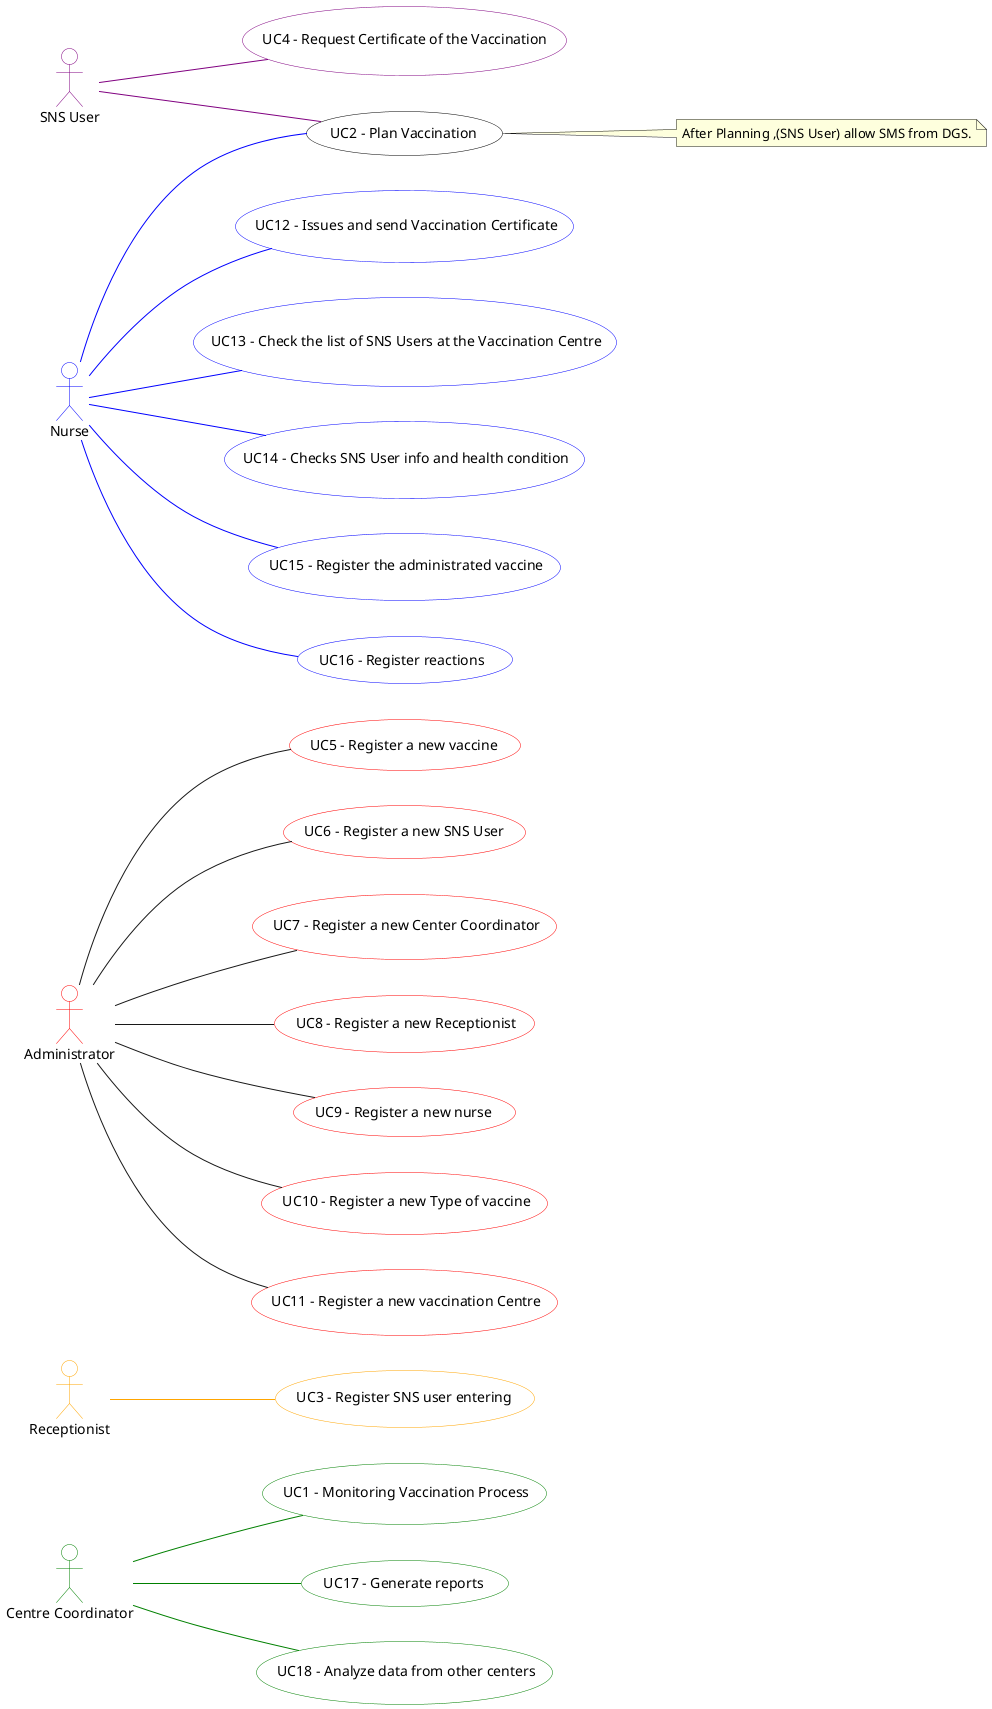 @startuml

left to right direction
actor "Centre Coordinator" #white;line:green
actor "Receptionist" #white;line:orange
actor "Administrator" #white;line:red
actor "SNS User" #white;line:purple
actor "Nurse" #white;line:blue

usecase " UC1 - Monitoring Vaccination Process" as UC1 #white;line:green
usecase " UC2 - Plan Vaccination" as UC2 #white;line:black
usecase " UC3 - Register SNS user entering " as UC3 #white;line:orange
usecase " UC4 - Request Certificate of the Vaccination " as UC4 #white;line:purple

usecase " UC5 - Register a new vaccine" as UC5  #white;line:red
usecase " UC6 - Register a new SNS User" as UC6 #white;line:red
usecase " UC7 - Register a new Center Coordinator" as UC7 #white;line:red
usecase " UC8 - Register a new Receptionist" as UC8 #white;line:red
usecase " UC9 - Register a new nurse" as UC9 #white;line:red
usecase " UC10 - Register a new Type of vaccine" as UC10 #white;line:red
usecase " UC11 - Register a new vaccination Centre" as UC11 #white;line:red

usecase " UC12 - Issues and send Vaccination Certificate" as UC12 #white;line:blue
usecase " UC13 - Check the list of SNS Users at the Vaccination Centre" as UC13 #white;line:blue
usecase " UC14 - Checks SNS User info and health condition" as UC14 #white;line:blue
usecase " UC15 - Register the administrated vaccine" as UC15 #white;line:blue
usecase " UC16 - Register reactions " as UC16 #white;line:blue
usecase " UC17 - Generate reports" as UC17 #white;line:green
usecase " UC18 - Analyze data from other centers" as UC18 #white;line:green

note right of UC2 : After Planning ,(SNS User) allow SMS from DGS.

Receptionist -down- UC3 #line:orange

:Centre Coordinator: -down- UC1 #line:green
:Centre Coordinator: -down- UC17 #line:green
:Centre Coordinator: -down- UC18 #line:green

:Administrator: -down- UC5
:Administrator: -down- UC6
:Administrator: -down- UC7
:Administrator: -down- UC8
:Administrator: -down- UC9
:Administrator: -down- UC10
:Administrator: -down- UC11

:SNS User: -down- UC2 #line:purple

:SNS User: -down- UC4 #line:purple

:Nurse: -down- UC2 #line:blue
:Nurse: -down- UC12 #line:blue
:Nurse: -down- UC13 #line:blue
:Nurse: -down- UC14 #line:blue
:Nurse: -down- UC15 #line:blue
:Nurse: -down- UC16 #line:blue
@enduml

